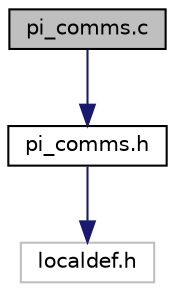 digraph "pi_comms.c"
{
  edge [fontname="Helvetica",fontsize="10",labelfontname="Helvetica",labelfontsize="10"];
  node [fontname="Helvetica",fontsize="10",shape=record];
  Node1 [label="pi_comms.c",height=0.2,width=0.4,color="black", fillcolor="grey75", style="filled", fontcolor="black"];
  Node1 -> Node2 [color="midnightblue",fontsize="10",style="solid",fontname="Helvetica"];
  Node2 [label="pi_comms.h",height=0.2,width=0.4,color="black", fillcolor="white", style="filled",URL="$pi__comms_8h.html",tooltip="Main header file for pi comms. "];
  Node2 -> Node3 [color="midnightblue",fontsize="10",style="solid",fontname="Helvetica"];
  Node3 [label="localdef.h",height=0.2,width=0.4,color="grey75", fillcolor="white", style="filled"];
}
